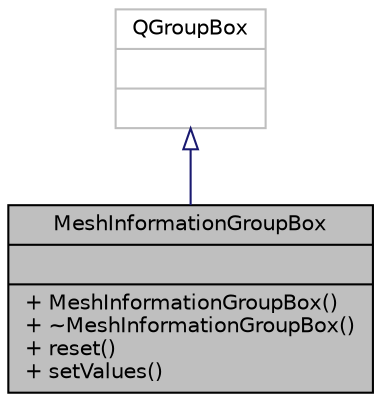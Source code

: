 digraph "MeshInformationGroupBox"
{
  edge [fontname="Helvetica",fontsize="10",labelfontname="Helvetica",labelfontsize="10"];
  node [fontname="Helvetica",fontsize="10",shape=record];
  Node1 [label="{MeshInformationGroupBox\n||+ MeshInformationGroupBox()\l+ ~MeshInformationGroupBox()\l+ reset()\l+ setValues()\l}",height=0.2,width=0.4,color="black", fillcolor="grey75", style="filled" fontcolor="black"];
  Node2 -> Node1 [dir="back",color="midnightblue",fontsize="10",style="solid",arrowtail="onormal",fontname="Helvetica"];
  Node2 [label="{QGroupBox\n||}",height=0.2,width=0.4,color="grey75", fillcolor="white", style="filled"];
}
